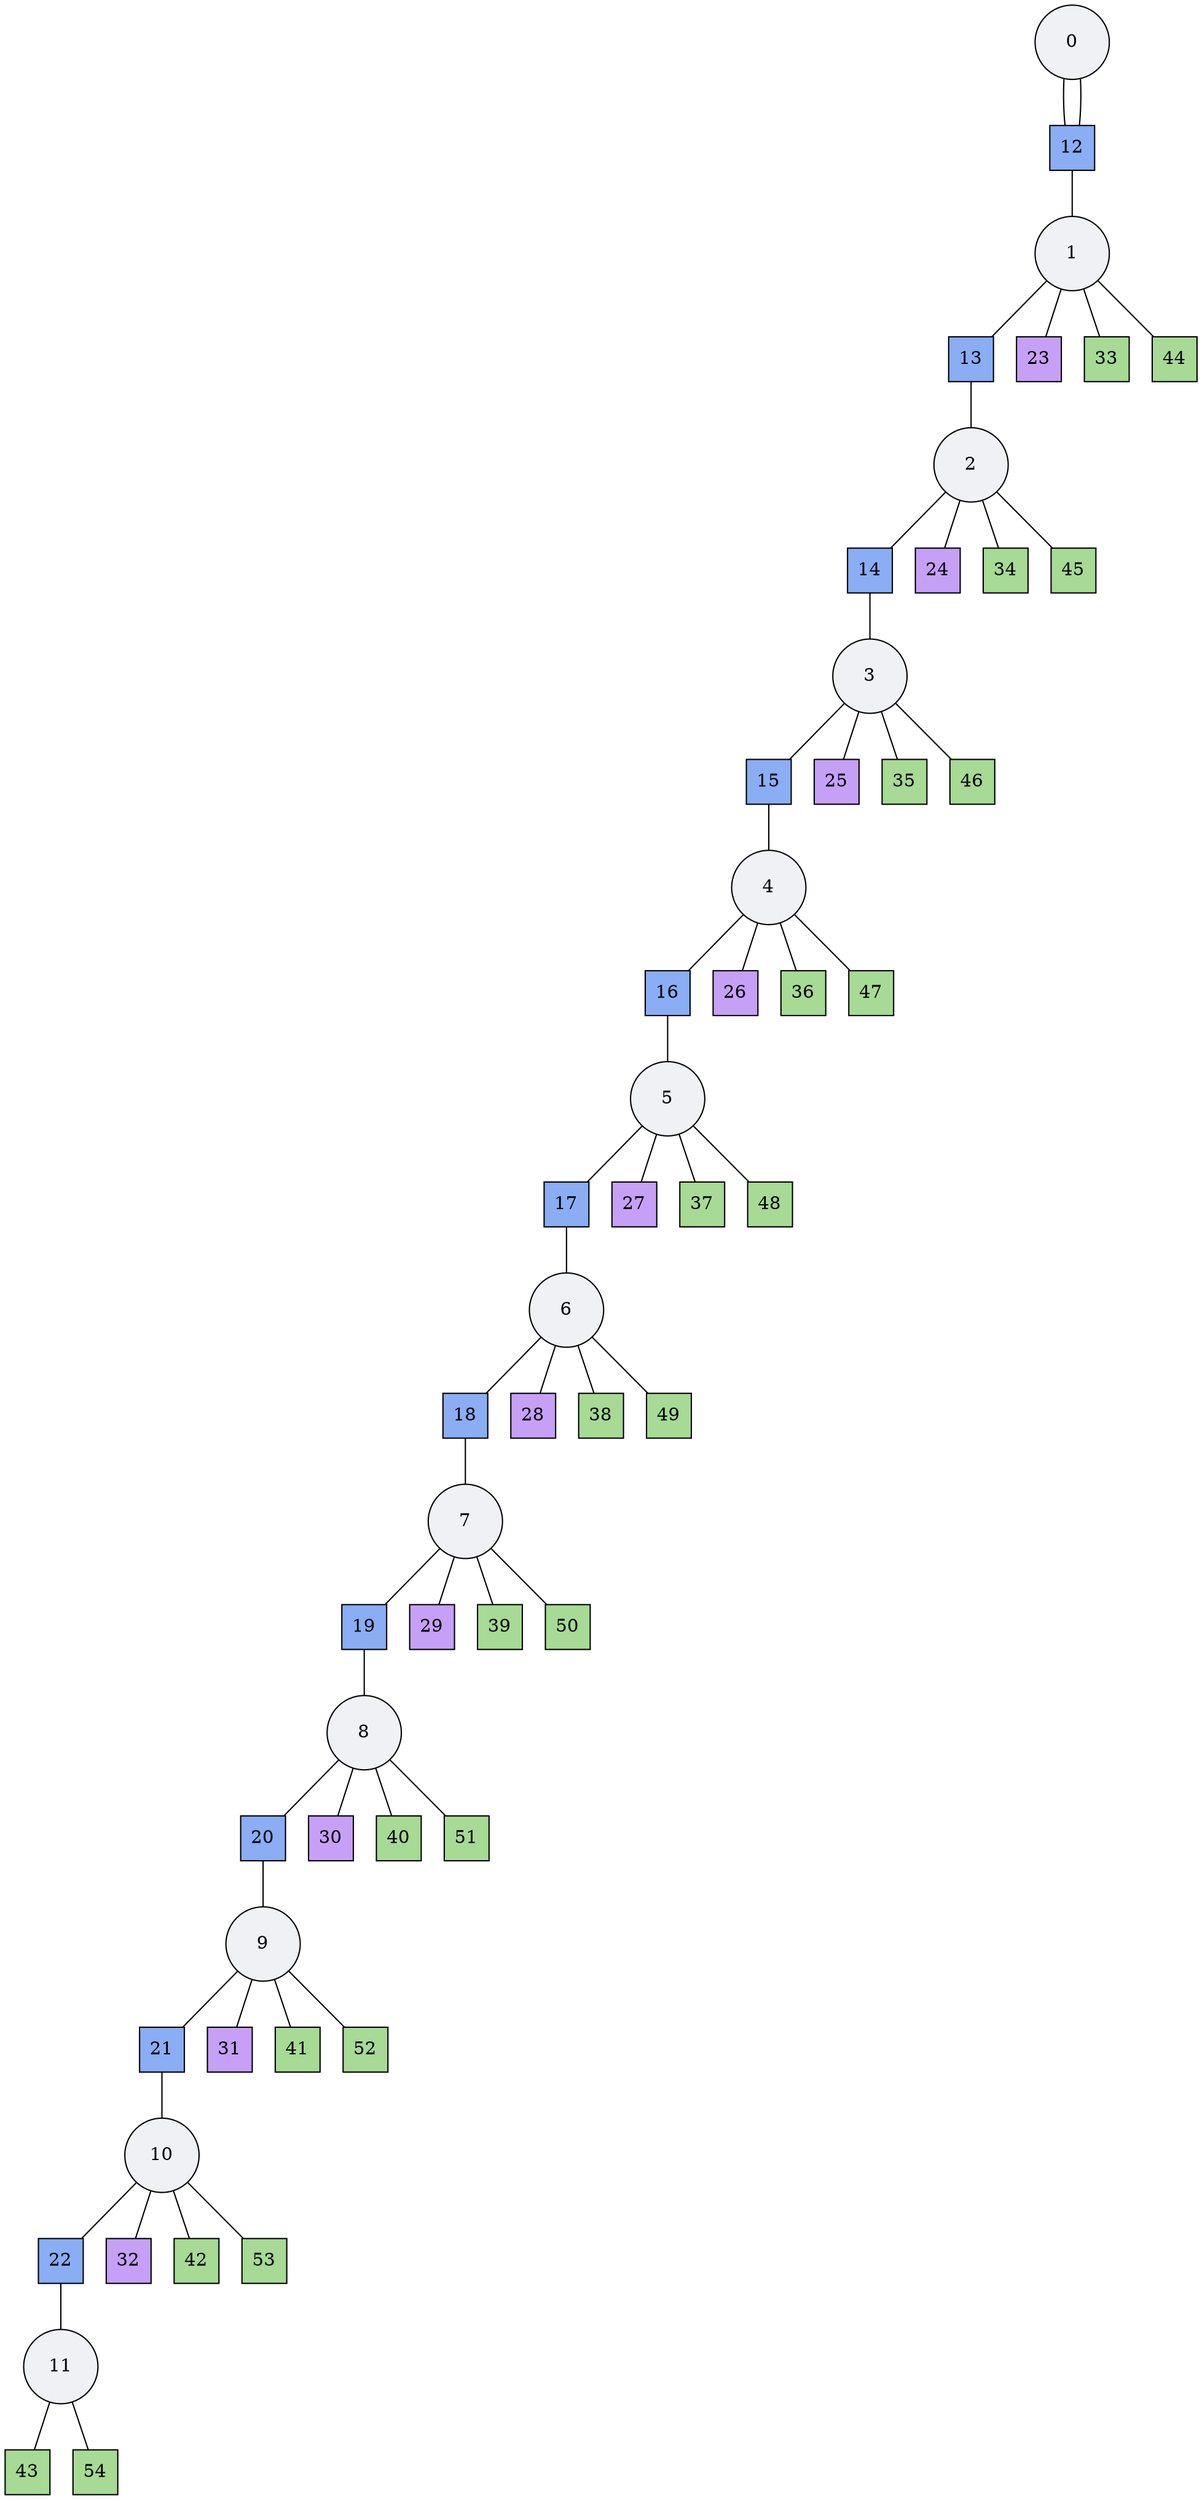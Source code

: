 graph {
    node [style=filled]
    0 [shape=circle, fillcolor="#eff1f5", width=0.8]
    1 [shape=circle, fillcolor="#eff1f5", width=0.8]
    2 [shape=circle, fillcolor="#eff1f5", width=0.8]
    3 [shape=circle, fillcolor="#eff1f5", width=0.8]
    4 [shape=circle, fillcolor="#eff1f5", width=0.8]
    5 [shape=circle, fillcolor="#eff1f5", width=0.8]
    6 [shape=circle, fillcolor="#eff1f5", width=0.8]
    7 [shape=circle, fillcolor="#eff1f5", width=0.8]
    8 [shape=circle, fillcolor="#eff1f5", width=0.8]
    9 [shape=circle, fillcolor="#eff1f5", width=0.8]
    10 [shape=circle, fillcolor="#eff1f5", width=0.8]
    11 [shape=circle, fillcolor="#eff1f5", width=0.8]
    12 [shape=square, fillcolor="#8aadf4", width=0.2]
    13 [shape=square, fillcolor="#8aadf4", width=0.2]
    14 [shape=square, fillcolor="#8aadf4", width=0.2]
    15 [shape=square, fillcolor="#8aadf4", width=0.2]
    16 [shape=square, fillcolor="#8aadf4", width=0.2]
    17 [shape=square, fillcolor="#8aadf4", width=0.2]
    18 [shape=square, fillcolor="#8aadf4", width=0.2]
    19 [shape=square, fillcolor="#8aadf4", width=0.2]
    20 [shape=square, fillcolor="#8aadf4", width=0.2]
    21 [shape=square, fillcolor="#8aadf4", width=0.2]
    22 [shape=square, fillcolor="#8aadf4", width=0.2]
    23 [shape=square, fillcolor="#c6a0f6", width=0.2]
    24 [shape=square, fillcolor="#c6a0f6", width=0.2]
    25 [shape=square, fillcolor="#c6a0f6", width=0.2]
    26 [shape=square, fillcolor="#c6a0f6", width=0.2]
    27 [shape=square, fillcolor="#c6a0f6", width=0.2]
    28 [shape=square, fillcolor="#c6a0f6", width=0.2]
    29 [shape=square, fillcolor="#c6a0f6", width=0.2]
    30 [shape=square, fillcolor="#c6a0f6", width=0.2]
    31 [shape=square, fillcolor="#c6a0f6", width=0.2]
    32 [shape=square, fillcolor="#c6a0f6", width=0.2]
    33 [shape=square, fillcolor="#a6da95", width=0.2]
    34 [shape=square, fillcolor="#a6da95", width=0.2]
    35 [shape=square, fillcolor="#a6da95", width=0.2]
    36 [shape=square, fillcolor="#a6da95", width=0.2]
    37 [shape=square, fillcolor="#a6da95", width=0.2]
    38 [shape=square, fillcolor="#a6da95", width=0.2]
    39 [shape=square, fillcolor="#a6da95", width=0.2]
    40 [shape=square, fillcolor="#a6da95", width=0.2]
    41 [shape=square, fillcolor="#a6da95", width=0.2]
    42 [shape=square, fillcolor="#a6da95", width=0.2]
    43 [shape=square, fillcolor="#a6da95", width=0.2]
    44 [shape=square, fillcolor="#a6da95", width=0.2]
    45 [shape=square, fillcolor="#a6da95", width=0.2]
    46 [shape=square, fillcolor="#a6da95", width=0.2]
    47 [shape=square, fillcolor="#a6da95", width=0.2]
    48 [shape=square, fillcolor="#a6da95", width=0.2]
    49 [shape=square, fillcolor="#a6da95", width=0.2]
    50 [shape=square, fillcolor="#a6da95", width=0.2]
    51 [shape=square, fillcolor="#a6da95", width=0.2]
    52 [shape=square, fillcolor="#a6da95", width=0.2]
    53 [shape=square, fillcolor="#a6da95", width=0.2]
    54 [shape=square, fillcolor="#a6da95", width=0.2]
    11 -- 43
    12 -- 1
    12 -- 0
    9 -- 21
    1 -- 23
    4 -- 47
    11 -- 54
    15 -- 4
    2 -- 24
    13 -- 2
    16 -- 5
    4 -- 26
    1 -- 13
    2 -- 45
    4 -- 36
    7 -- 39
    8 -- 51
    9 -- 52
    1 -- 44
    3 -- 46
    14 -- 3
    5 -- 48
    5 -- 27
    17 -- 6
    18 -- 7
    8 -- 40
    21 -- 10
    2 -- 34
    1 -- 33
    7 -- 29
    6 -- 49
    22 -- 11
    6 -- 38
    0 -- 12
    3 -- 15
    2 -- 14
    3 -- 25
    10 -- 32
    20 -- 9
    6 -- 28
    19 -- 8
    6 -- 18
    8 -- 20
    7 -- 19
    5 -- 37
    7 -- 50
    4 -- 16
    8 -- 30
    9 -- 31
    5 -- 17
    9 -- 41
    3 -- 35
    10 -- 22
    10 -- 53
    10 -- 42
}
